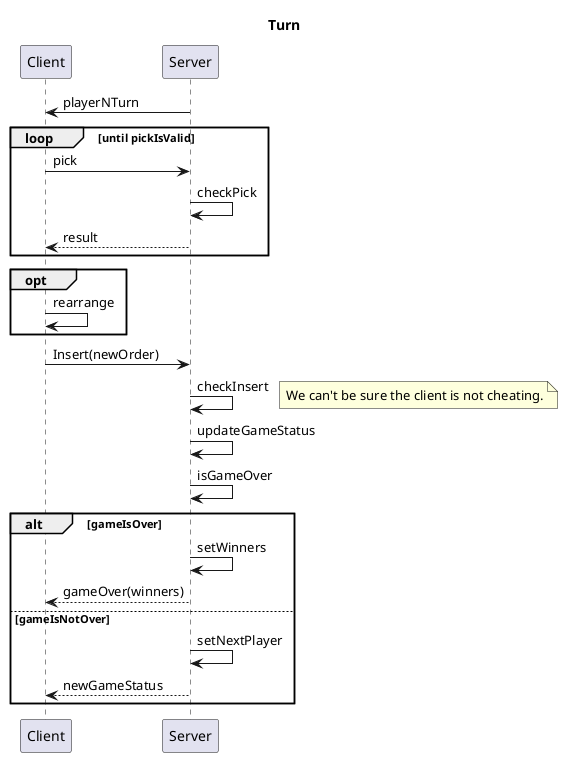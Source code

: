 @startuml
'https://plantuml.com/sequence-diagram
'https://plantuml.com/commons

title Turn

participant Client
participant Server

Client <- Server: playerNTurn

loop until pickIsValid
    Client -> Server: pick
    Server -> Server: checkPick
    Client <-- Server: result
end

opt
    Client -> Client: rearrange
end

Client -> Server: Insert(newOrder)
Server -> Server: checkInsert
note right: We can't be sure the client is not cheating.
'Maybe we should check if the items are the same as before

Server -> Server: updateGameStatus

Server -> Server: isGameOver
alt gameIsOver
    Server -> Server: setWinners
    Client <-- Server: gameOver(winners)
else gameIsNotOver
    Server -> Server: setNextPlayer
    Client <-- Server: newGameStatus
end
@enduml

